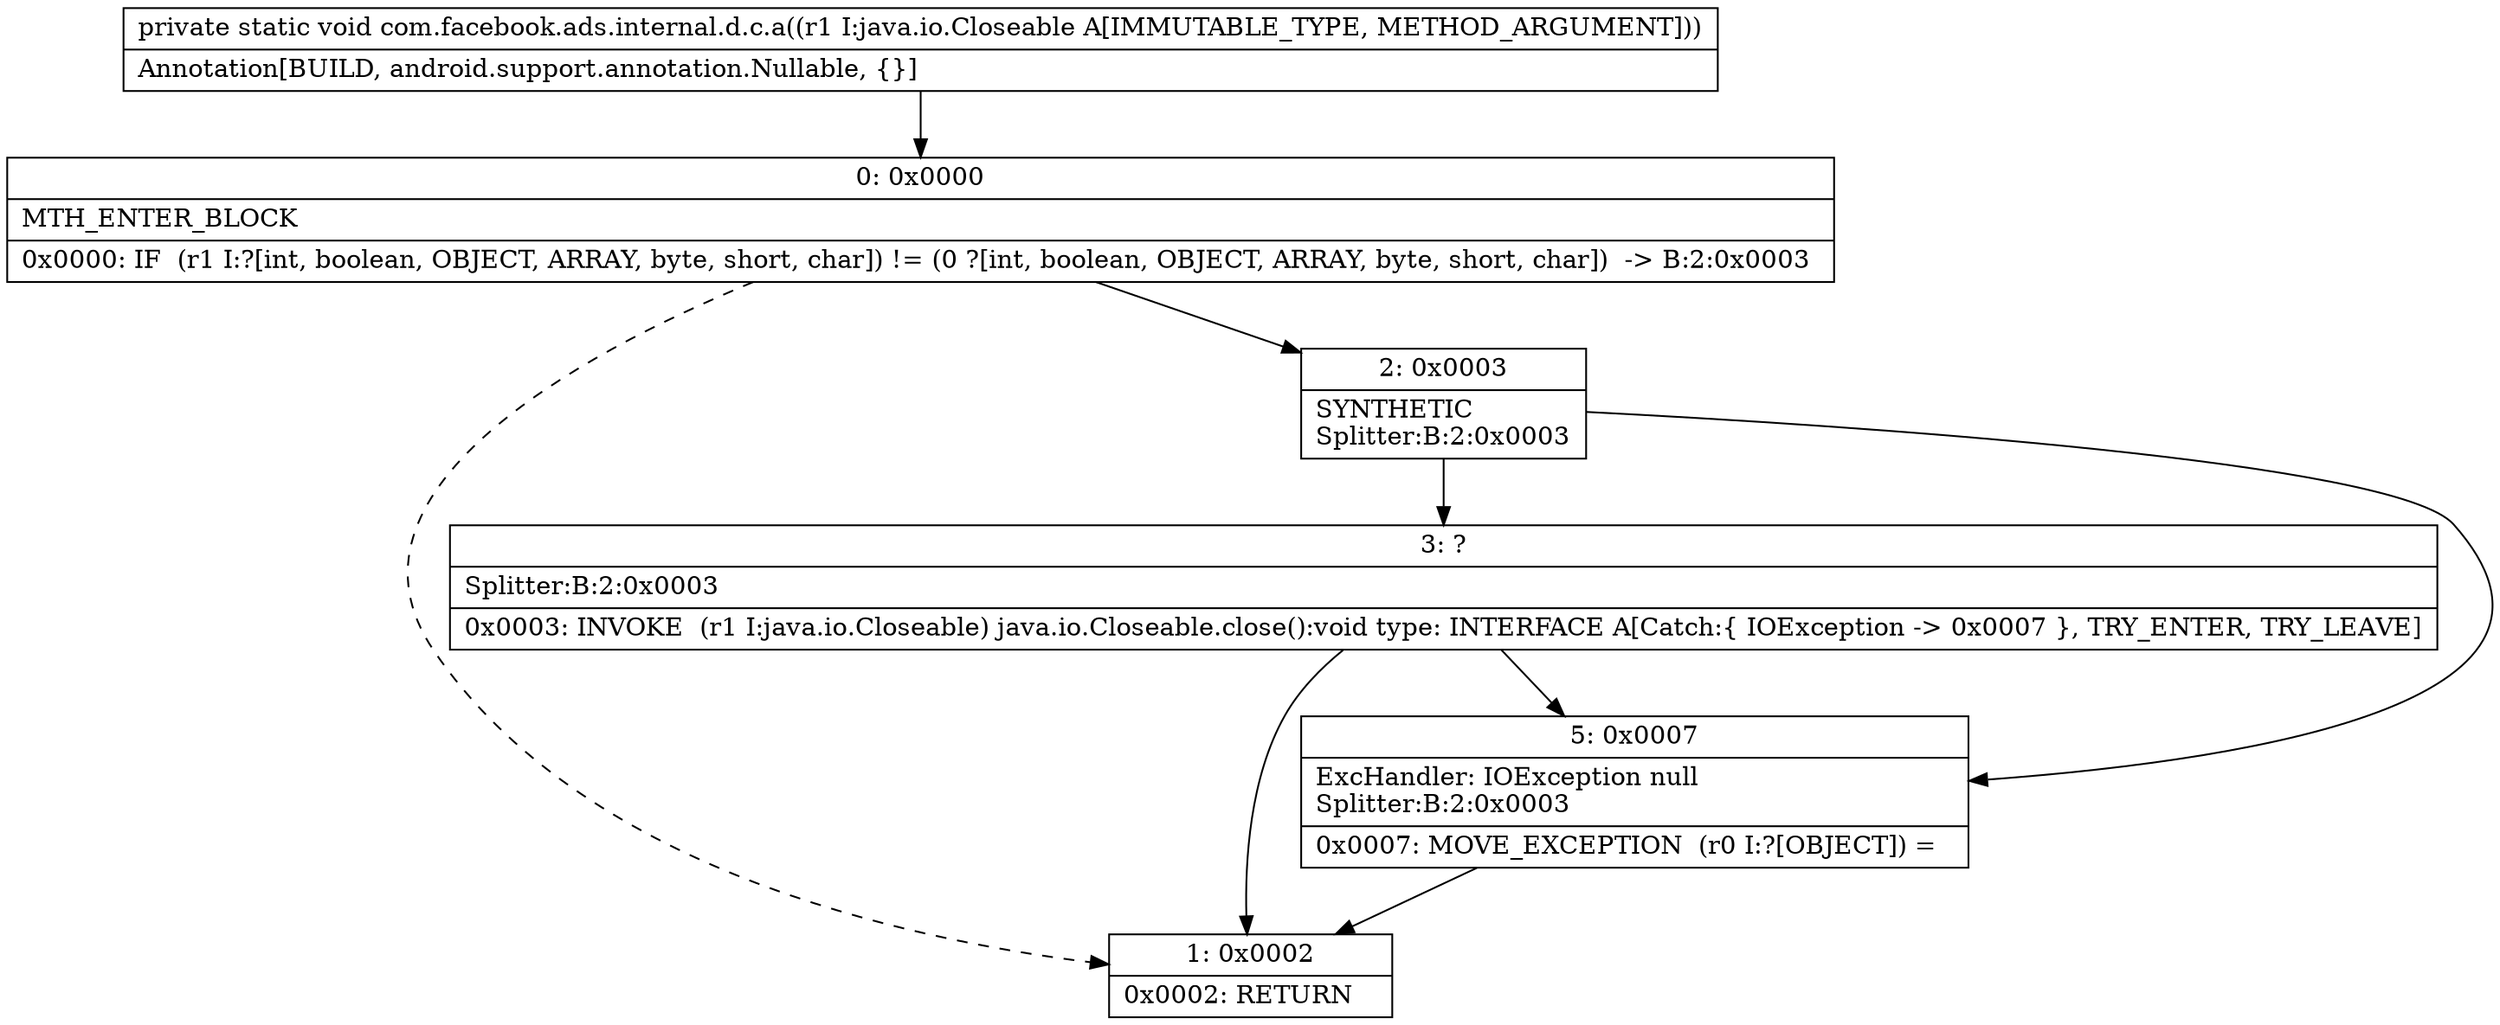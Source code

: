 digraph "CFG forcom.facebook.ads.internal.d.c.a(Ljava\/io\/Closeable;)V" {
Node_0 [shape=record,label="{0\:\ 0x0000|MTH_ENTER_BLOCK\l|0x0000: IF  (r1 I:?[int, boolean, OBJECT, ARRAY, byte, short, char]) != (0 ?[int, boolean, OBJECT, ARRAY, byte, short, char])  \-\> B:2:0x0003 \l}"];
Node_1 [shape=record,label="{1\:\ 0x0002|0x0002: RETURN   \l}"];
Node_2 [shape=record,label="{2\:\ 0x0003|SYNTHETIC\lSplitter:B:2:0x0003\l}"];
Node_3 [shape=record,label="{3\:\ ?|Splitter:B:2:0x0003\l|0x0003: INVOKE  (r1 I:java.io.Closeable) java.io.Closeable.close():void type: INTERFACE A[Catch:\{ IOException \-\> 0x0007 \}, TRY_ENTER, TRY_LEAVE]\l}"];
Node_5 [shape=record,label="{5\:\ 0x0007|ExcHandler: IOException null\lSplitter:B:2:0x0003\l|0x0007: MOVE_EXCEPTION  (r0 I:?[OBJECT]) =  \l}"];
MethodNode[shape=record,label="{private static void com.facebook.ads.internal.d.c.a((r1 I:java.io.Closeable A[IMMUTABLE_TYPE, METHOD_ARGUMENT]))  | Annotation[BUILD, android.support.annotation.Nullable, \{\}]\l}"];
MethodNode -> Node_0;
Node_0 -> Node_1[style=dashed];
Node_0 -> Node_2;
Node_2 -> Node_3;
Node_2 -> Node_5;
Node_3 -> Node_5;
Node_3 -> Node_1;
Node_5 -> Node_1;
}

